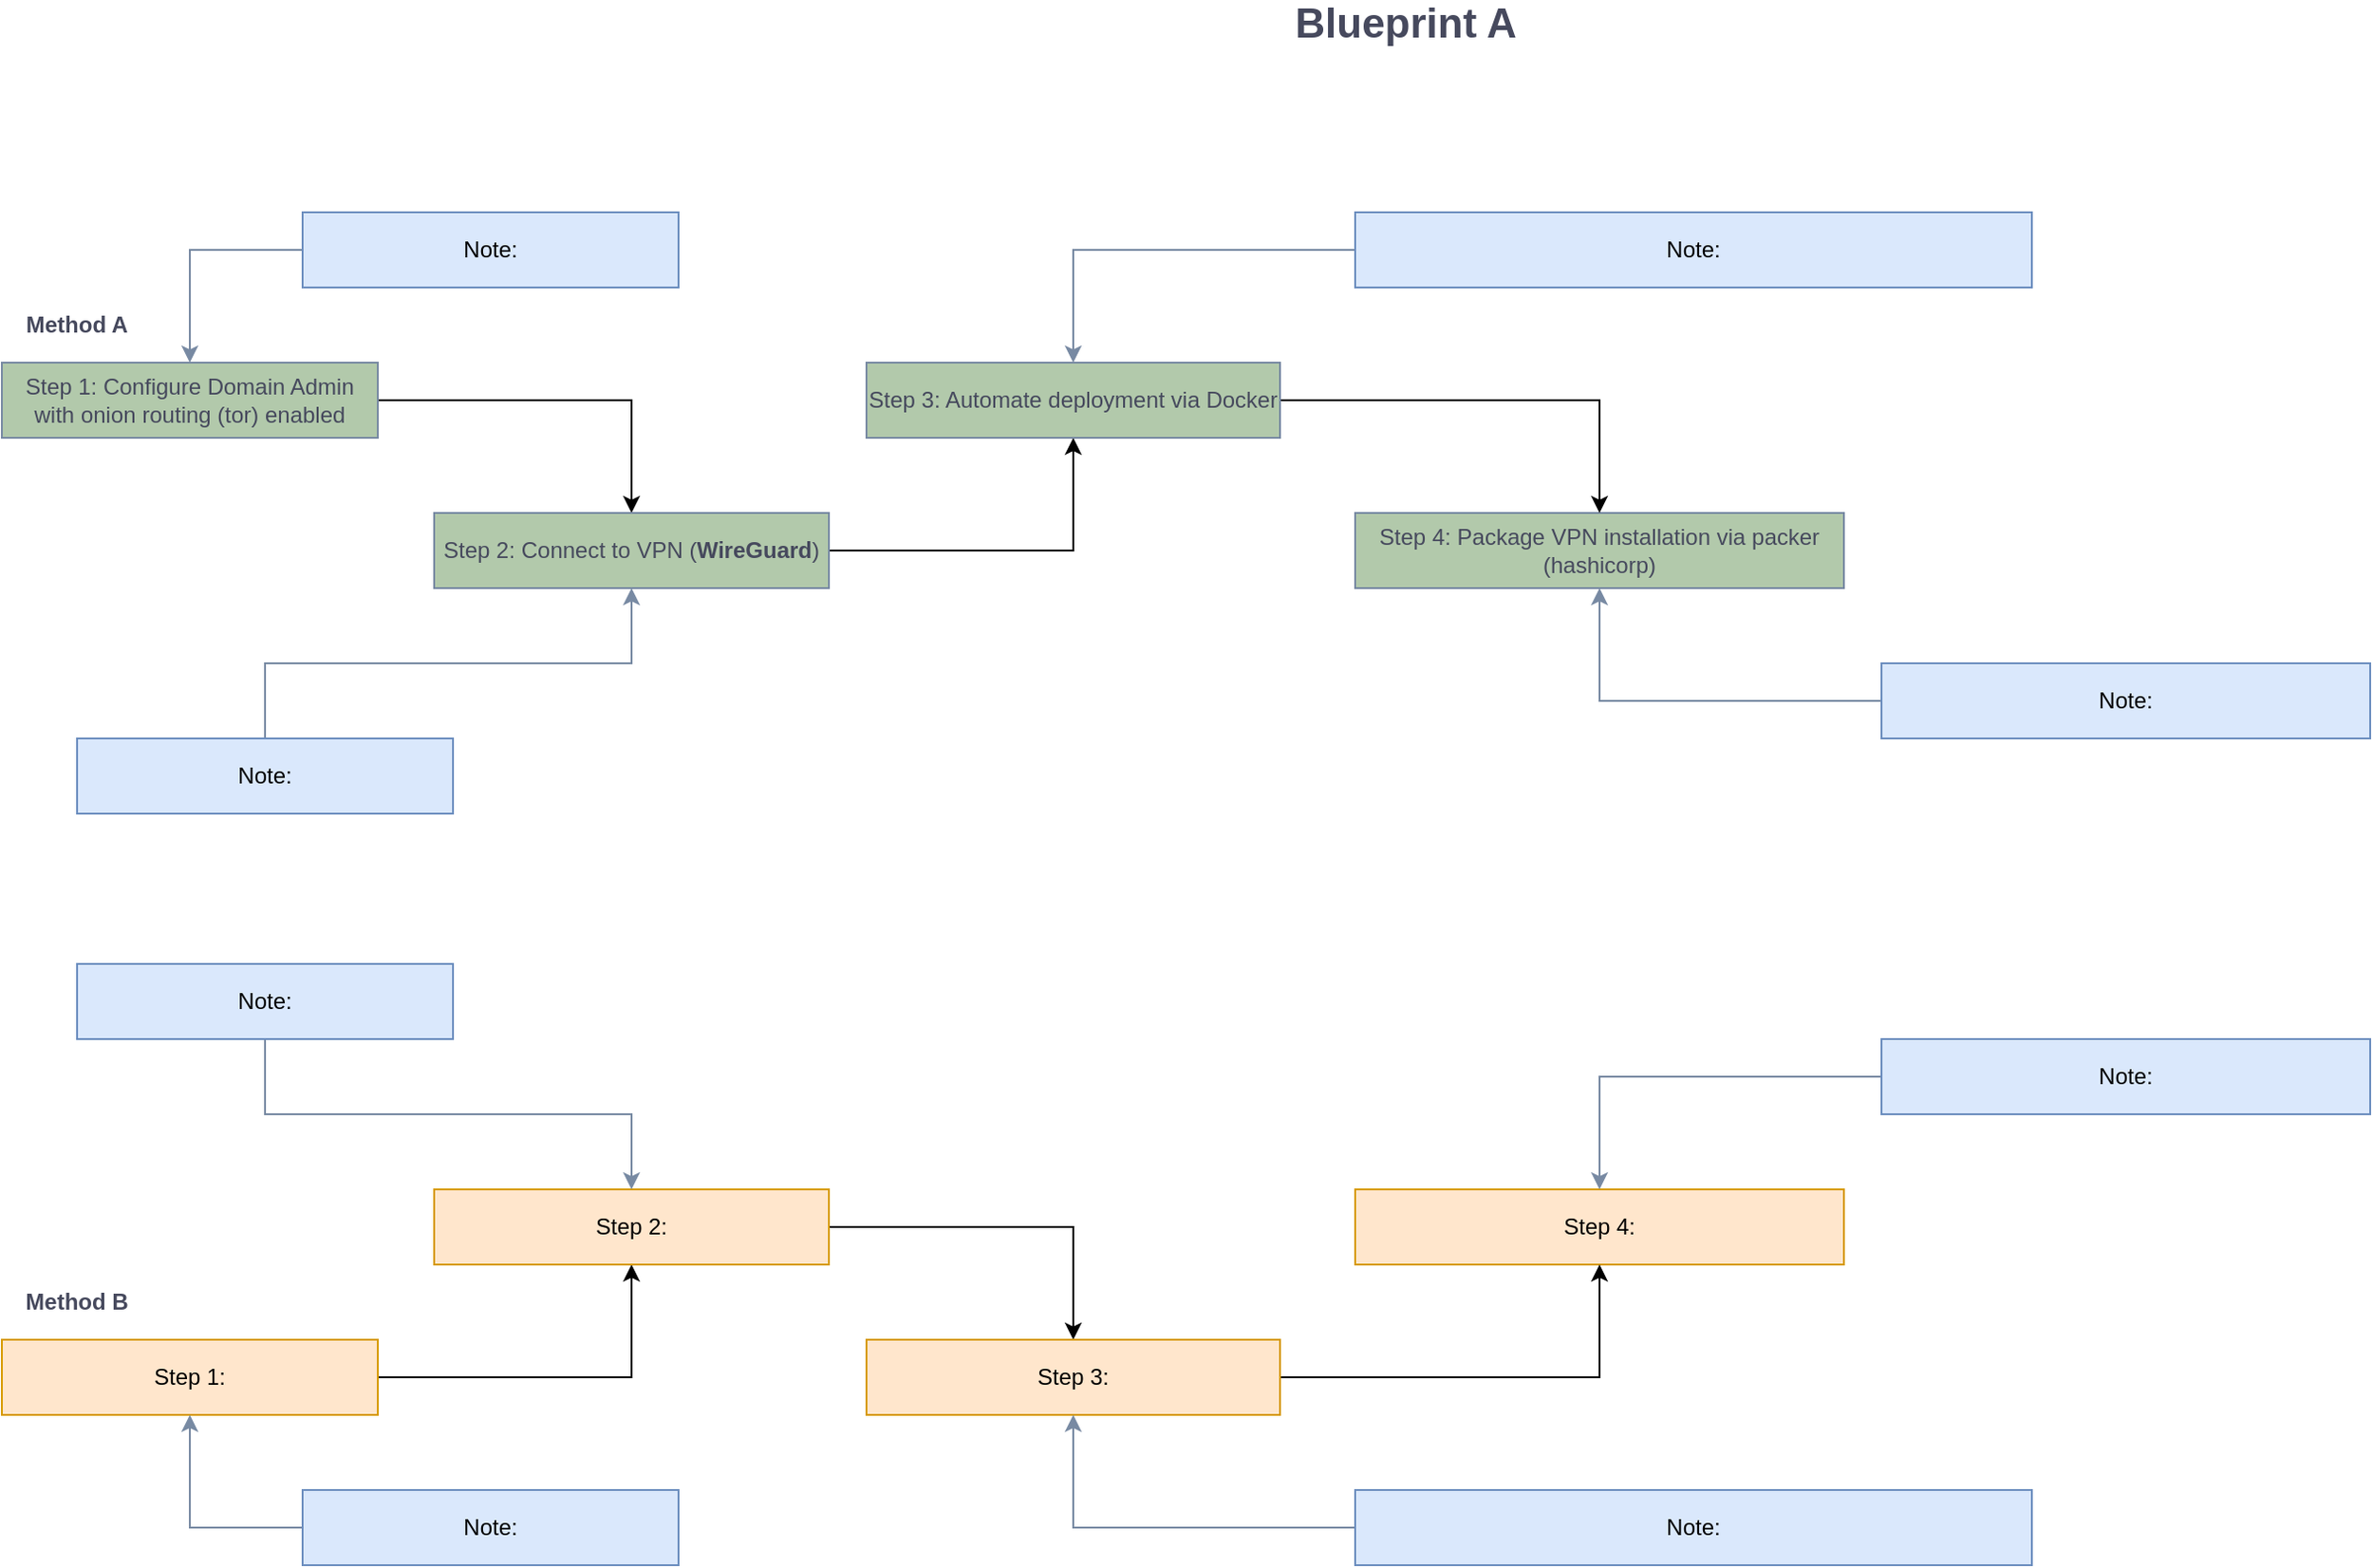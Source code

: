 <mxfile version="14.4.8" type="github">
  <diagram id="C5RBs43oDa-KdzZeNtuy" name="Page-1">
    <mxGraphModel dx="2426" dy="1388" grid="1" gridSize="10" guides="1" tooltips="1" connect="1" arrows="1" fold="1" page="1" pageScale="1" pageWidth="1654" pageHeight="1169" math="0" shadow="0">
      <root>
        <mxCell id="WIyWlLk6GJQsqaUBKTNV-0" />
        <mxCell id="WIyWlLk6GJQsqaUBKTNV-1" parent="WIyWlLk6GJQsqaUBKTNV-0" />
        <mxCell id="1dI4HZFnmqrguRHLOIFw-21" style="edgeStyle=orthogonalEdgeStyle;rounded=0;sketch=0;orthogonalLoop=1;jettySize=auto;html=1;exitX=1;exitY=0.5;exitDx=0;exitDy=0;endArrow=classic;endFill=1;endSize=6;fontSize=12;fontColor=#46495D;" parent="WIyWlLk6GJQsqaUBKTNV-1" source="WIyWlLk6GJQsqaUBKTNV-3" target="1dI4HZFnmqrguRHLOIFw-9" edge="1">
          <mxGeometry relative="1" as="geometry" />
        </mxCell>
        <mxCell id="WIyWlLk6GJQsqaUBKTNV-3" value="&lt;div&gt;Step 1: Configure Domain Admin&lt;/div&gt;&lt;div&gt;with onion routing (tor) enabled&lt;/div&gt;" style="whiteSpace=wrap;html=1;fontSize=12;glass=0;strokeWidth=1;shadow=0;fillColor=#B2C9AB;strokeColor=#788AA3;fontColor=#46495D;" parent="WIyWlLk6GJQsqaUBKTNV-1" vertex="1">
          <mxGeometry x="80" y="240" width="200" height="40" as="geometry" />
        </mxCell>
        <mxCell id="WIyWlLk6GJQsqaUBKTNV-11" value="Step 4: Package VPN installation via packer (hashicorp)" style="whiteSpace=wrap;html=1;fontSize=12;glass=0;strokeWidth=1;shadow=0;fillColor=#B2C9AB;strokeColor=#788AA3;fontColor=#46495D;" parent="WIyWlLk6GJQsqaUBKTNV-1" vertex="1">
          <mxGeometry x="800" y="320" width="260" height="40" as="geometry" />
        </mxCell>
        <mxCell id="1dI4HZFnmqrguRHLOIFw-1" value="Blueprint A" style="text;html=1;strokeColor=none;fillColor=none;align=center;verticalAlign=middle;whiteSpace=wrap;rounded=0;sketch=0;fontColor=#46495D;fontStyle=1;fontSize=22;" parent="WIyWlLk6GJQsqaUBKTNV-1" vertex="1">
          <mxGeometry x="587" y="50" width="480" height="20" as="geometry" />
        </mxCell>
        <mxCell id="1dI4HZFnmqrguRHLOIFw-22" style="edgeStyle=orthogonalEdgeStyle;rounded=0;sketch=0;orthogonalLoop=1;jettySize=auto;html=1;exitX=1;exitY=0.5;exitDx=0;exitDy=0;endArrow=classic;endFill=1;endSize=6;fontSize=12;fontColor=#46495D;" parent="WIyWlLk6GJQsqaUBKTNV-1" source="1dI4HZFnmqrguRHLOIFw-9" target="1dI4HZFnmqrguRHLOIFw-18" edge="1">
          <mxGeometry relative="1" as="geometry" />
        </mxCell>
        <mxCell id="1dI4HZFnmqrguRHLOIFw-9" value="Step 2: Connect to VPN (&lt;b&gt;WireGuard&lt;/b&gt;)" style="rounded=0;whiteSpace=wrap;html=1;sketch=0;strokeColor=#788AA3;fillColor=#B2C9AB;fontSize=12;fontColor=#46495D;" parent="WIyWlLk6GJQsqaUBKTNV-1" vertex="1">
          <mxGeometry x="310" y="320" width="210" height="40" as="geometry" />
        </mxCell>
        <mxCell id="1dI4HZFnmqrguRHLOIFw-23" style="edgeStyle=orthogonalEdgeStyle;rounded=0;sketch=0;orthogonalLoop=1;jettySize=auto;html=1;exitX=1;exitY=0.5;exitDx=0;exitDy=0;endArrow=classic;endFill=1;endSize=6;fontSize=12;fontColor=#46495D;" parent="WIyWlLk6GJQsqaUBKTNV-1" source="1dI4HZFnmqrguRHLOIFw-18" target="WIyWlLk6GJQsqaUBKTNV-11" edge="1">
          <mxGeometry relative="1" as="geometry" />
        </mxCell>
        <mxCell id="1dI4HZFnmqrguRHLOIFw-18" value="&lt;font face=&quot;Helvetica&quot;&gt;Step 3: Automate deployment via Docker&lt;/font&gt;" style="rounded=0;whiteSpace=wrap;html=1;sketch=0;strokeColor=#788AA3;fillColor=#B2C9AB;fontSize=12;fontColor=#46495D;" parent="WIyWlLk6GJQsqaUBKTNV-1" vertex="1">
          <mxGeometry x="540" y="240" width="220" height="40" as="geometry" />
        </mxCell>
        <mxCell id="1dI4HZFnmqrguRHLOIFw-41" value="&lt;b&gt;Method A &lt;/b&gt;" style="text;html=1;strokeColor=none;fillColor=none;align=center;verticalAlign=middle;whiteSpace=wrap;rounded=0;sketch=0;fontColor=#46495D;" parent="WIyWlLk6GJQsqaUBKTNV-1" vertex="1">
          <mxGeometry x="80" y="210" width="80" height="20" as="geometry" />
        </mxCell>
        <mxCell id="M6YYphjlALdGDyQYb4H6-1" style="edgeStyle=orthogonalEdgeStyle;rounded=0;orthogonalLoop=1;jettySize=auto;html=1;exitX=0;exitY=0.5;exitDx=0;exitDy=0;strokeColor=#788aa3;" edge="1" parent="WIyWlLk6GJQsqaUBKTNV-1" source="1dI4HZFnmqrguRHLOIFw-45" target="WIyWlLk6GJQsqaUBKTNV-3">
          <mxGeometry relative="1" as="geometry" />
        </mxCell>
        <mxCell id="1dI4HZFnmqrguRHLOIFw-45" value="Note:" style="whiteSpace=wrap;html=1;fontSize=12;glass=0;strokeWidth=1;shadow=0;fillColor=#dae8fc;strokeColor=#6c8ebf;" parent="WIyWlLk6GJQsqaUBKTNV-1" vertex="1">
          <mxGeometry x="240" y="160" width="200" height="40" as="geometry" />
        </mxCell>
        <mxCell id="1dI4HZFnmqrguRHLOIFw-48" style="edgeStyle=orthogonalEdgeStyle;rounded=0;sketch=0;orthogonalLoop=1;jettySize=auto;html=1;strokeColor=#788AA3;fillColor=#B2C9AB;fontColor=#46495D;" parent="WIyWlLk6GJQsqaUBKTNV-1" source="1dI4HZFnmqrguRHLOIFw-47" target="1dI4HZFnmqrguRHLOIFw-9" edge="1">
          <mxGeometry relative="1" as="geometry" />
        </mxCell>
        <mxCell id="1dI4HZFnmqrguRHLOIFw-47" value="Note:" style="rounded=0;whiteSpace=wrap;html=1;sketch=0;strokeColor=#6c8ebf;fillColor=#dae8fc;fontSize=12;" parent="WIyWlLk6GJQsqaUBKTNV-1" vertex="1">
          <mxGeometry x="120" y="440" width="200" height="40" as="geometry" />
        </mxCell>
        <mxCell id="1dI4HZFnmqrguRHLOIFw-50" style="edgeStyle=orthogonalEdgeStyle;rounded=0;sketch=0;orthogonalLoop=1;jettySize=auto;html=1;fillColor=#B2C9AB;fontColor=#46495D;strokeColor=#788AA3;" parent="WIyWlLk6GJQsqaUBKTNV-1" source="1dI4HZFnmqrguRHLOIFw-49" target="1dI4HZFnmqrguRHLOIFw-18" edge="1">
          <mxGeometry relative="1" as="geometry" />
        </mxCell>
        <mxCell id="1dI4HZFnmqrguRHLOIFw-49" value="Note:" style="rounded=0;whiteSpace=wrap;html=1;sketch=0;strokeColor=#6c8ebf;fillColor=#dae8fc;fontSize=12;" parent="WIyWlLk6GJQsqaUBKTNV-1" vertex="1">
          <mxGeometry x="800" y="160" width="360" height="40" as="geometry" />
        </mxCell>
        <mxCell id="1dI4HZFnmqrguRHLOIFw-52" style="edgeStyle=orthogonalEdgeStyle;rounded=0;sketch=0;orthogonalLoop=1;jettySize=auto;html=1;strokeColor=#788AA3;fillColor=#B2C9AB;fontColor=#46495D;" parent="WIyWlLk6GJQsqaUBKTNV-1" source="1dI4HZFnmqrguRHLOIFw-51" target="WIyWlLk6GJQsqaUBKTNV-11" edge="1">
          <mxGeometry relative="1" as="geometry" />
        </mxCell>
        <mxCell id="1dI4HZFnmqrguRHLOIFw-51" value="Note:" style="whiteSpace=wrap;html=1;fontSize=12;glass=0;strokeWidth=1;shadow=0;fillColor=#dae8fc;strokeColor=#6c8ebf;" parent="WIyWlLk6GJQsqaUBKTNV-1" vertex="1">
          <mxGeometry x="1080" y="400" width="260" height="40" as="geometry" />
        </mxCell>
        <mxCell id="M6YYphjlALdGDyQYb4H6-0" style="edgeStyle=orthogonalEdgeStyle;rounded=0;orthogonalLoop=1;jettySize=auto;html=1;exitX=1;exitY=0.5;exitDx=0;exitDy=0;" edge="1" parent="WIyWlLk6GJQsqaUBKTNV-1" source="1dI4HZFnmqrguRHLOIFw-55" target="1dI4HZFnmqrguRHLOIFw-58">
          <mxGeometry relative="1" as="geometry" />
        </mxCell>
        <mxCell id="1dI4HZFnmqrguRHLOIFw-55" value="Step 1:" style="whiteSpace=wrap;html=1;fontSize=12;glass=0;strokeWidth=1;shadow=0;fillColor=#ffe6cc;strokeColor=#d79b00;" parent="WIyWlLk6GJQsqaUBKTNV-1" vertex="1">
          <mxGeometry x="80" y="760" width="200" height="40" as="geometry" />
        </mxCell>
        <mxCell id="1dI4HZFnmqrguRHLOIFw-56" value="Step 4:" style="whiteSpace=wrap;html=1;fontSize=12;glass=0;strokeWidth=1;shadow=0;fillColor=#ffe6cc;strokeColor=#d79b00;" parent="WIyWlLk6GJQsqaUBKTNV-1" vertex="1">
          <mxGeometry x="800" y="680" width="260" height="40" as="geometry" />
        </mxCell>
        <mxCell id="1dI4HZFnmqrguRHLOIFw-57" style="edgeStyle=orthogonalEdgeStyle;rounded=0;sketch=0;orthogonalLoop=1;jettySize=auto;html=1;exitX=1;exitY=0.5;exitDx=0;exitDy=0;endArrow=classic;endFill=1;endSize=6;fontSize=12;fontColor=#46495D;" parent="WIyWlLk6GJQsqaUBKTNV-1" source="1dI4HZFnmqrguRHLOIFw-58" target="1dI4HZFnmqrguRHLOIFw-60" edge="1">
          <mxGeometry relative="1" as="geometry" />
        </mxCell>
        <mxCell id="1dI4HZFnmqrguRHLOIFw-58" value="Step 2:" style="rounded=0;whiteSpace=wrap;html=1;sketch=0;strokeColor=#d79b00;fillColor=#ffe6cc;fontSize=12;" parent="WIyWlLk6GJQsqaUBKTNV-1" vertex="1">
          <mxGeometry x="310" y="680" width="210" height="40" as="geometry" />
        </mxCell>
        <mxCell id="M6YYphjlALdGDyQYb4H6-3" style="edgeStyle=orthogonalEdgeStyle;rounded=0;orthogonalLoop=1;jettySize=auto;html=1;exitX=1;exitY=0.5;exitDx=0;exitDy=0;entryX=0.5;entryY=1;entryDx=0;entryDy=0;" edge="1" parent="WIyWlLk6GJQsqaUBKTNV-1" source="1dI4HZFnmqrguRHLOIFw-60" target="1dI4HZFnmqrguRHLOIFw-56">
          <mxGeometry relative="1" as="geometry" />
        </mxCell>
        <mxCell id="1dI4HZFnmqrguRHLOIFw-60" value="Step 3:" style="rounded=0;whiteSpace=wrap;html=1;sketch=0;strokeColor=#d79b00;fillColor=#ffe6cc;fontSize=12;" parent="WIyWlLk6GJQsqaUBKTNV-1" vertex="1">
          <mxGeometry x="540" y="760" width="220" height="40" as="geometry" />
        </mxCell>
        <mxCell id="1dI4HZFnmqrguRHLOIFw-61" value="&lt;b&gt;Method B &lt;/b&gt;" style="text;html=1;strokeColor=none;fillColor=none;align=center;verticalAlign=middle;whiteSpace=wrap;rounded=0;sketch=0;fontColor=#46495D;" parent="WIyWlLk6GJQsqaUBKTNV-1" vertex="1">
          <mxGeometry x="80" y="730" width="80" height="20" as="geometry" />
        </mxCell>
        <mxCell id="M6YYphjlALdGDyQYb4H6-8" style="edgeStyle=orthogonalEdgeStyle;rounded=0;orthogonalLoop=1;jettySize=auto;html=1;exitX=0.5;exitY=1;exitDx=0;exitDy=0;entryX=0.5;entryY=0;entryDx=0;entryDy=0;strokeColor=#788AA3;" edge="1" parent="WIyWlLk6GJQsqaUBKTNV-1" source="1dI4HZFnmqrguRHLOIFw-62" target="1dI4HZFnmqrguRHLOIFw-58">
          <mxGeometry relative="1" as="geometry" />
        </mxCell>
        <mxCell id="1dI4HZFnmqrguRHLOIFw-62" value="Note:" style="whiteSpace=wrap;html=1;fontSize=12;glass=0;strokeWidth=1;shadow=0;fillColor=#dae8fc;strokeColor=#6c8ebf;" parent="WIyWlLk6GJQsqaUBKTNV-1" vertex="1">
          <mxGeometry x="120" y="560" width="200" height="40" as="geometry" />
        </mxCell>
        <mxCell id="M6YYphjlALdGDyQYb4H6-7" style="edgeStyle=orthogonalEdgeStyle;rounded=0;orthogonalLoop=1;jettySize=auto;html=1;exitX=0;exitY=0.5;exitDx=0;exitDy=0;strokeColor=#788AA3;" edge="1" parent="WIyWlLk6GJQsqaUBKTNV-1" source="1dI4HZFnmqrguRHLOIFw-64" target="1dI4HZFnmqrguRHLOIFw-55">
          <mxGeometry relative="1" as="geometry" />
        </mxCell>
        <mxCell id="1dI4HZFnmqrguRHLOIFw-64" value="Note:" style="rounded=0;whiteSpace=wrap;html=1;sketch=0;strokeColor=#6c8ebf;fillColor=#dae8fc;fontSize=12;" parent="WIyWlLk6GJQsqaUBKTNV-1" vertex="1">
          <mxGeometry x="240" y="840" width="200" height="40" as="geometry" />
        </mxCell>
        <mxCell id="M6YYphjlALdGDyQYb4H6-9" style="edgeStyle=orthogonalEdgeStyle;rounded=0;orthogonalLoop=1;jettySize=auto;html=1;exitX=0;exitY=0.5;exitDx=0;exitDy=0;entryX=0.5;entryY=1;entryDx=0;entryDy=0;strokeColor=#788AA3;" edge="1" parent="WIyWlLk6GJQsqaUBKTNV-1" source="1dI4HZFnmqrguRHLOIFw-66" target="1dI4HZFnmqrguRHLOIFw-60">
          <mxGeometry relative="1" as="geometry" />
        </mxCell>
        <mxCell id="1dI4HZFnmqrguRHLOIFw-66" value="Note:" style="rounded=0;whiteSpace=wrap;html=1;sketch=0;strokeColor=#6c8ebf;fillColor=#dae8fc;fontSize=12;" parent="WIyWlLk6GJQsqaUBKTNV-1" vertex="1">
          <mxGeometry x="800" y="840" width="360" height="40" as="geometry" />
        </mxCell>
        <mxCell id="M6YYphjlALdGDyQYb4H6-10" style="edgeStyle=orthogonalEdgeStyle;rounded=0;orthogonalLoop=1;jettySize=auto;html=1;entryX=0.5;entryY=0;entryDx=0;entryDy=0;strokeColor=#788AA3;" edge="1" parent="WIyWlLk6GJQsqaUBKTNV-1" source="1dI4HZFnmqrguRHLOIFw-68" target="1dI4HZFnmqrguRHLOIFw-56">
          <mxGeometry relative="1" as="geometry" />
        </mxCell>
        <mxCell id="1dI4HZFnmqrguRHLOIFw-68" value="Note:" style="whiteSpace=wrap;html=1;fontSize=12;glass=0;strokeWidth=1;shadow=0;fillColor=#dae8fc;strokeColor=#6c8ebf;" parent="WIyWlLk6GJQsqaUBKTNV-1" vertex="1">
          <mxGeometry x="1080" y="600" width="260" height="40" as="geometry" />
        </mxCell>
      </root>
    </mxGraphModel>
  </diagram>
</mxfile>
